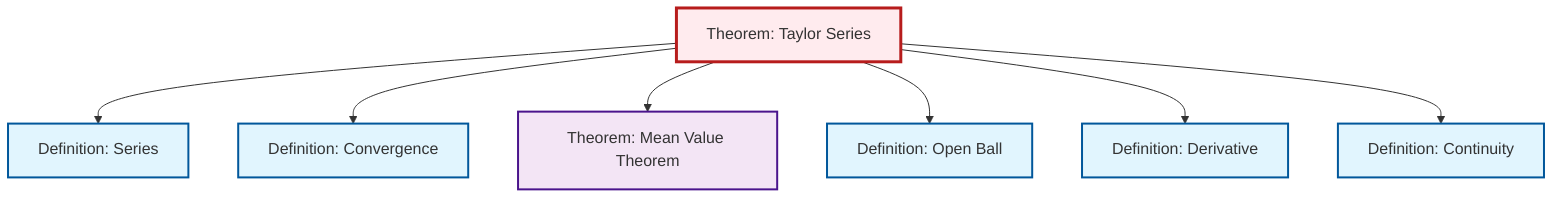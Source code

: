 graph TD
    classDef definition fill:#e1f5fe,stroke:#01579b,stroke-width:2px
    classDef theorem fill:#f3e5f5,stroke:#4a148c,stroke-width:2px
    classDef axiom fill:#fff3e0,stroke:#e65100,stroke-width:2px
    classDef example fill:#e8f5e9,stroke:#1b5e20,stroke-width:2px
    classDef current fill:#ffebee,stroke:#b71c1c,stroke-width:3px
    def-open-ball["Definition: Open Ball"]:::definition
    def-derivative["Definition: Derivative"]:::definition
    thm-taylor-series["Theorem: Taylor Series"]:::theorem
    def-convergence["Definition: Convergence"]:::definition
    thm-mean-value["Theorem: Mean Value Theorem"]:::theorem
    def-series["Definition: Series"]:::definition
    def-continuity["Definition: Continuity"]:::definition
    thm-taylor-series --> def-series
    thm-taylor-series --> def-convergence
    thm-taylor-series --> thm-mean-value
    thm-taylor-series --> def-open-ball
    thm-taylor-series --> def-derivative
    thm-taylor-series --> def-continuity
    class thm-taylor-series current